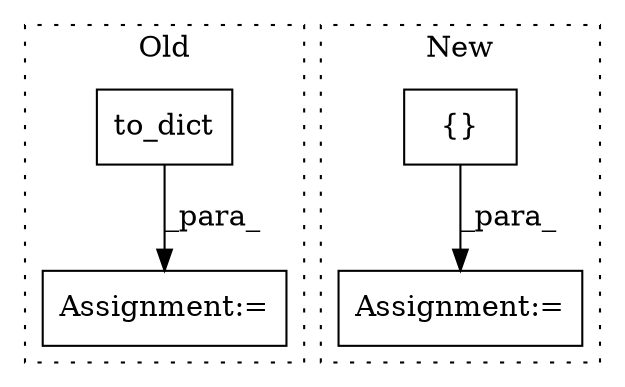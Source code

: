 digraph G {
subgraph cluster0 {
1 [label="to_dict" a="32" s="23771" l="9" shape="box"];
3 [label="Assignment:=" a="7" s="23712" l="1" shape="box"];
label = "Old";
style="dotted";
}
subgraph cluster1 {
2 [label="{}" a="4" s="20052,20136" l="1,1" shape="box"];
4 [label="Assignment:=" a="7" s="19970" l="1" shape="box"];
label = "New";
style="dotted";
}
1 -> 3 [label="_para_"];
2 -> 4 [label="_para_"];
}
